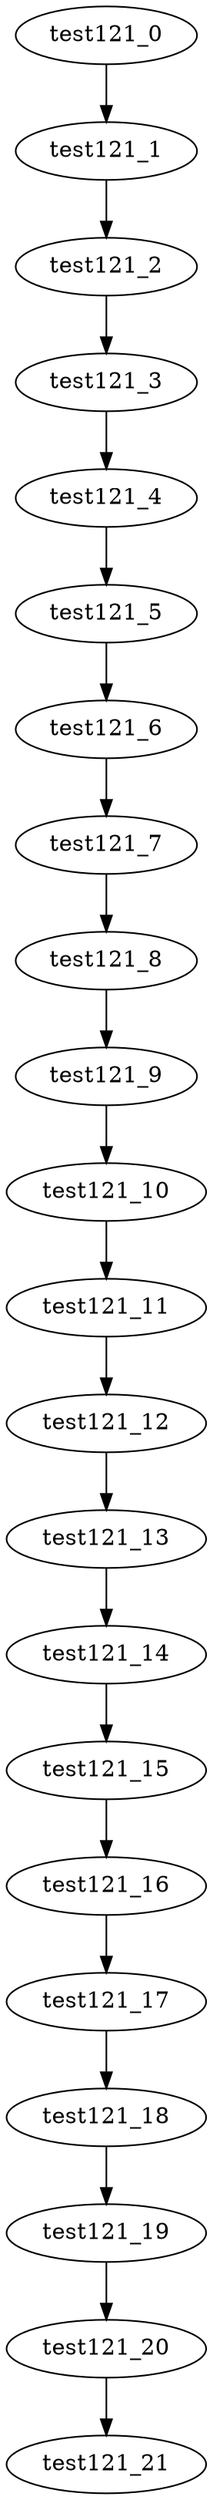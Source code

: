 digraph G {
test121_0->test121_1;
test121_1->test121_2;
test121_2->test121_3;
test121_3->test121_4;
test121_4->test121_5;
test121_5->test121_6;
test121_6->test121_7;
test121_7->test121_8;
test121_8->test121_9;
test121_9->test121_10;
test121_10->test121_11;
test121_11->test121_12;
test121_12->test121_13;
test121_13->test121_14;
test121_14->test121_15;
test121_15->test121_16;
test121_16->test121_17;
test121_17->test121_18;
test121_18->test121_19;
test121_19->test121_20;
test121_20->test121_21;

}
